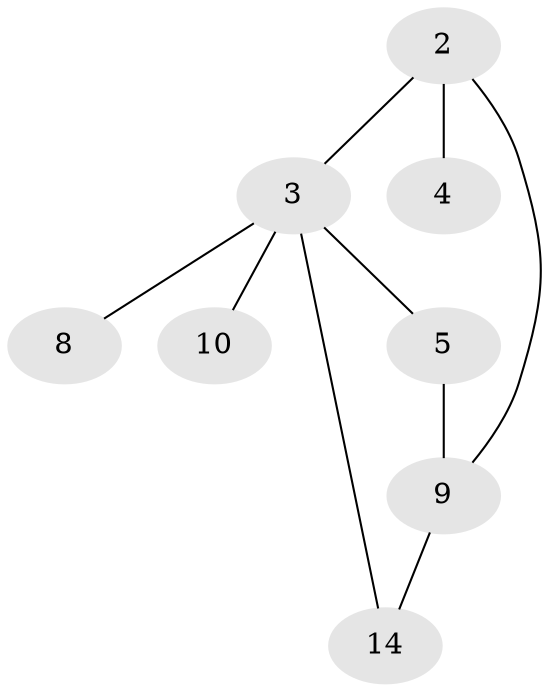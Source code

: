 // Generated by graph-tools (version 1.1) at 2025/46/02/15/25 05:46:28]
// undirected, 8 vertices, 9 edges
graph export_dot {
graph [start="1"]
  node [color=gray90,style=filled];
  2 [super="+1+11"];
  3;
  4 [super="+6+16+19"];
  5 [super="+12"];
  8 [super="+15+16"];
  9;
  10 [super="+11+13+18+20"];
  14 [super="+15+17"];
  2 -- 3;
  2 -- 4;
  2 -- 9;
  3 -- 5;
  3 -- 8;
  3 -- 10;
  3 -- 14;
  5 -- 9;
  9 -- 14;
}
